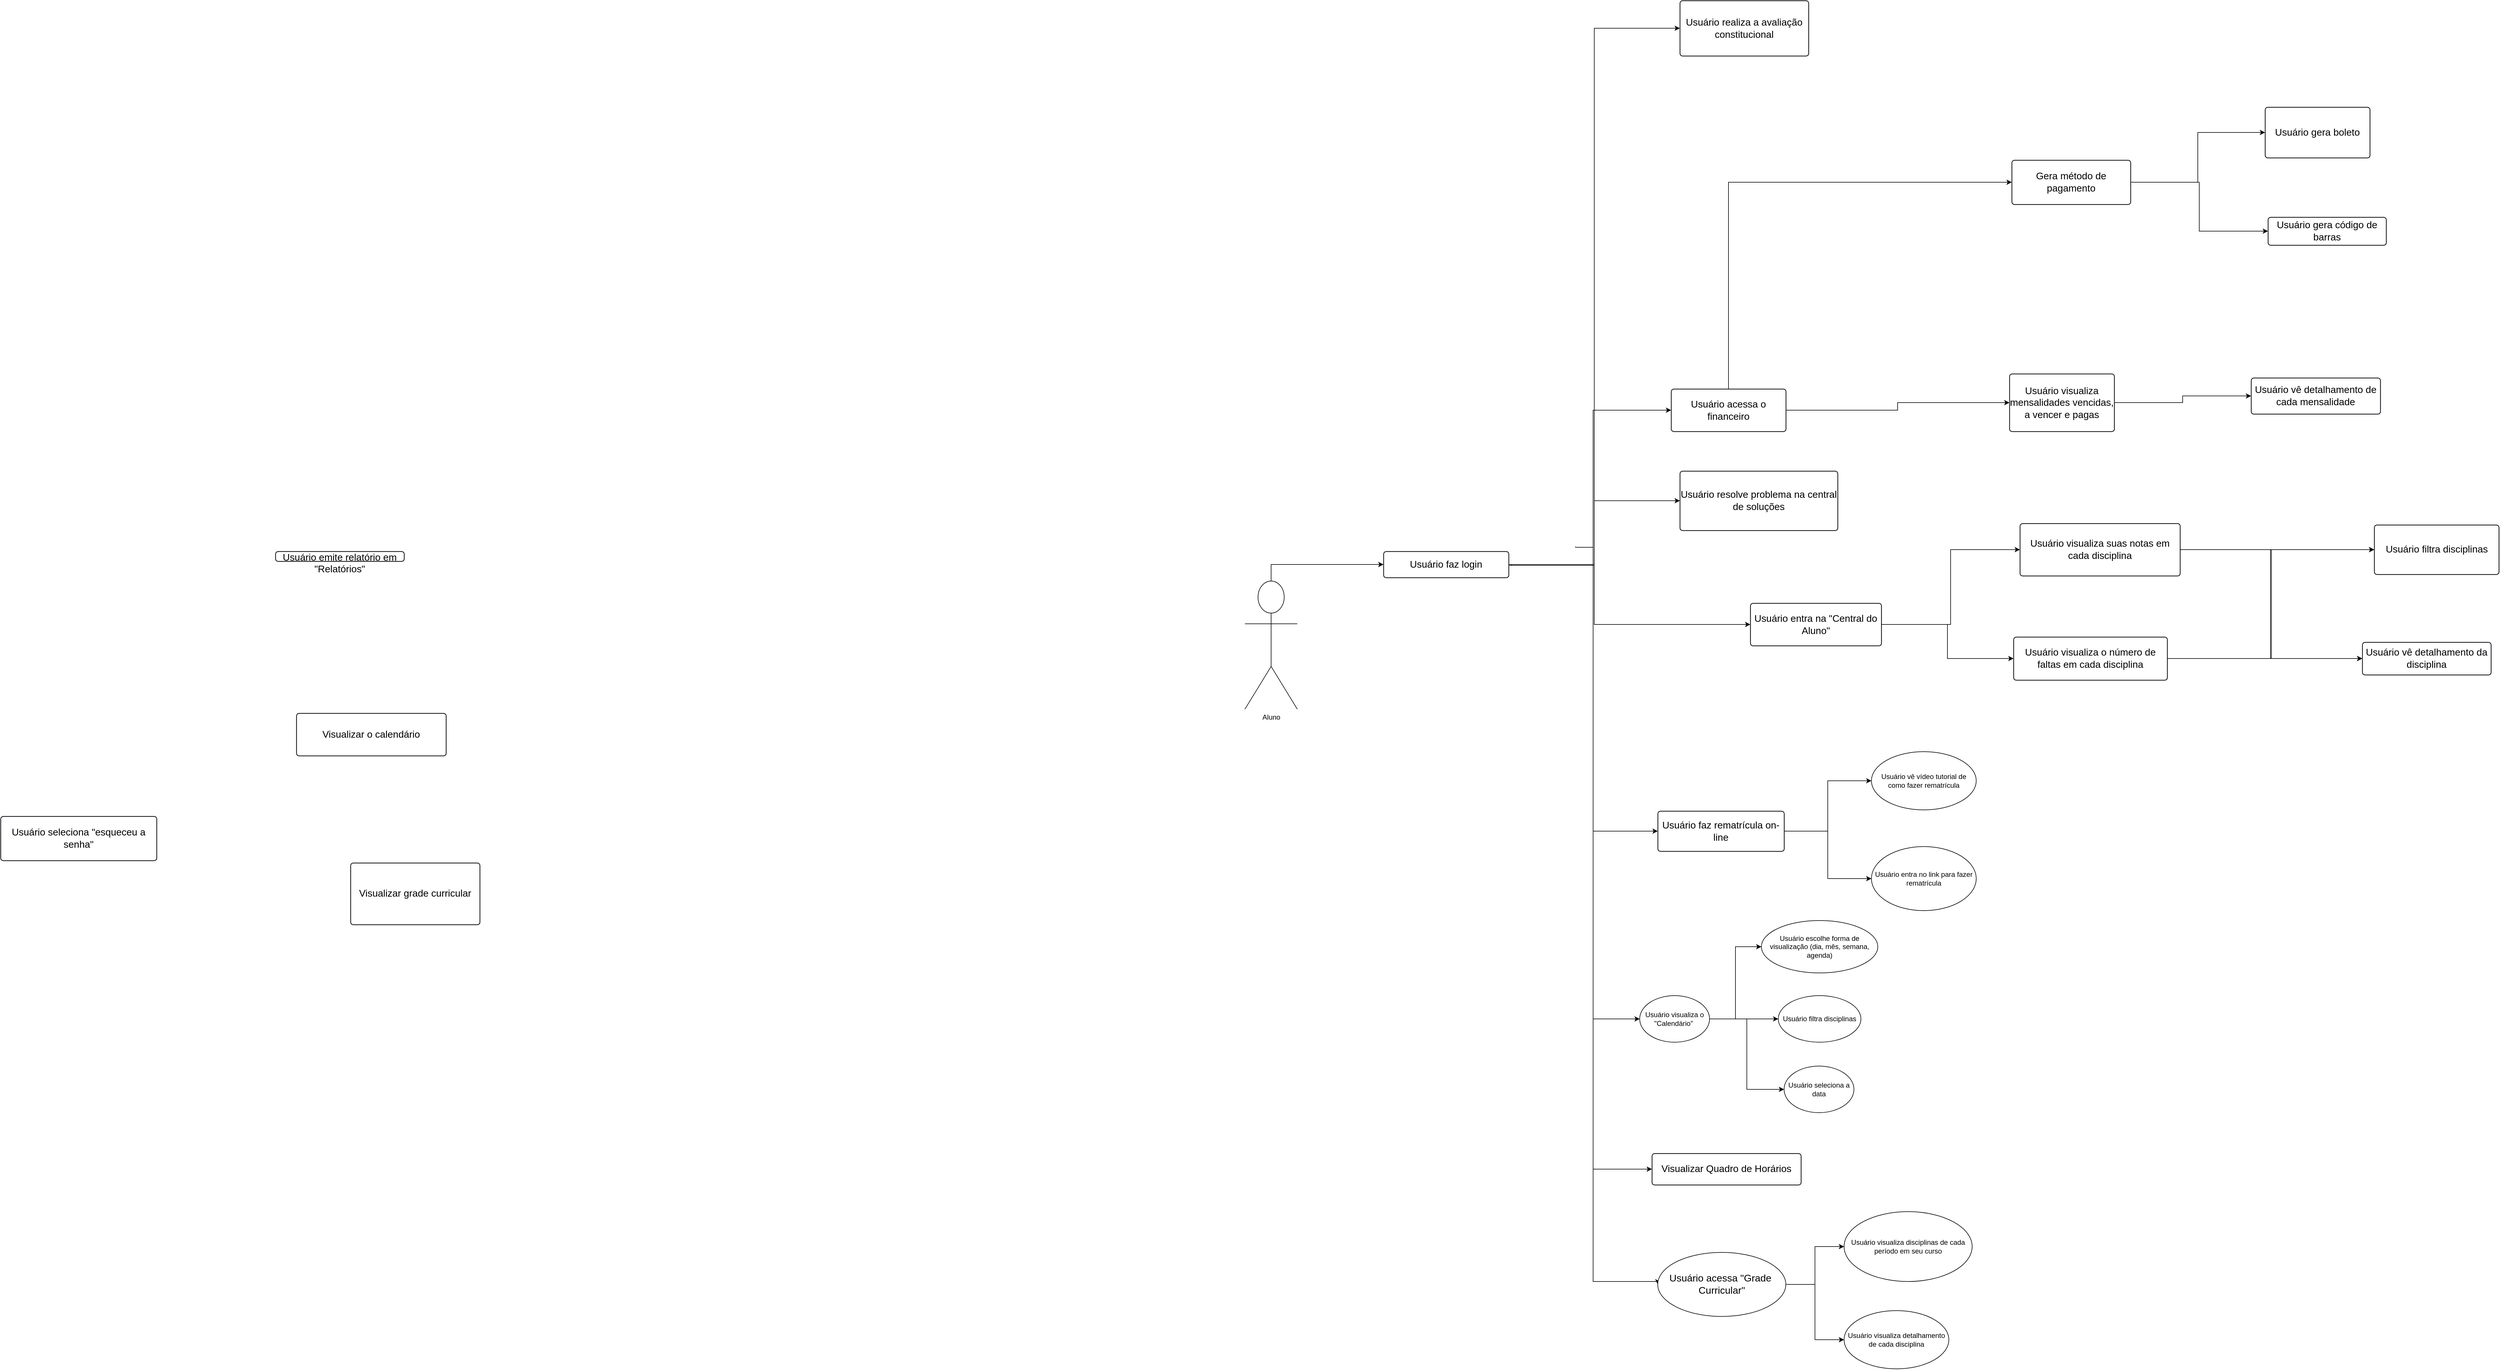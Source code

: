 <mxfile version="24.7.17">
  <diagram name="Página-1" id="IIgTtOmfX2RyDvhCvTBE">
    <mxGraphModel dx="3520" dy="4210" grid="1" gridSize="10" guides="1" tooltips="1" connect="1" arrows="1" fold="1" page="1" pageScale="1" pageWidth="827" pageHeight="1169" math="0" shadow="0">
      <root>
        <mxCell id="0" />
        <mxCell id="1" parent="0" />
        <mxCell id="e5OpwMNv2B2QkPRnAw4D-1" value="" style="html=1;overflow=block;blockSpacing=1;whiteSpace=wrap;ellipse;container=1;pointerEvents=0;collapsible=0;recursiveResize=0;fontSize=13;spacing=0;strokeColor=#unset;fillOpacity=0;rounded=1;absoluteArcSize=1;arcSize=9;fillColor=#000000;strokeWidth=NaN;lucidId=Y.~frDhy4yKe;" vertex="1" parent="1">
          <mxGeometry x="1080" y="-67" width="314" height="140" as="geometry" />
        </mxCell>
        <mxCell id="e5OpwMNv2B2QkPRnAw4D-2" value="" style="html=1;overflow=block;blockSpacing=1;whiteSpace=wrap;ellipse;container=1;pointerEvents=0;collapsible=0;recursiveResize=0;fontSize=13;spacing=0;strokeColor=#unset;fillOpacity=0;rounded=1;absoluteArcSize=1;arcSize=9;fillColor=#000000;strokeWidth=NaN;lucidId=Q~~ft_3wy2R-;" vertex="1" parent="1">
          <mxGeometry x="270" y="-23" width="284" height="103" as="geometry" />
        </mxCell>
        <mxCell id="e5OpwMNv2B2QkPRnAw4D-3" value="" style="html=1;overflow=block;blockSpacing=1;whiteSpace=wrap;ellipse;container=1;pointerEvents=0;collapsible=0;recursiveResize=0;fontSize=13;spacing=0;strokeColor=#unset;fillOpacity=0;rounded=1;absoluteArcSize=1;arcSize=9;fillColor=#000000;strokeWidth=NaN;lucidId=Eaag7vFq_rkK;" vertex="1" parent="1">
          <mxGeometry x="240" y="112" width="358" height="141" as="geometry" />
        </mxCell>
        <mxCell id="e5OpwMNv2B2QkPRnAw4D-4" value="" style="html=1;overflow=block;blockSpacing=1;whiteSpace=wrap;ellipse;container=1;pointerEvents=0;collapsible=0;recursiveResize=0;fontSize=13;spacing=0;strokeColor=#unset;fillOpacity=0;rounded=1;absoluteArcSize=1;arcSize=9;fillColor=#000000;strokeWidth=NaN;lucidId=mcageydQGY9z;" vertex="1" parent="1">
          <mxGeometry x="750" y="-68" width="343" height="142" as="geometry" />
        </mxCell>
        <mxCell id="e5OpwMNv2B2QkPRnAw4D-5" value="" style="html=1;overflow=block;blockSpacing=1;whiteSpace=wrap;ellipse;container=1;pointerEvents=0;collapsible=0;recursiveResize=0;fontSize=13;spacing=0;strokeColor=#unset;fillOpacity=0;rounded=1;absoluteArcSize=1;arcSize=9;fillColor=#000000;strokeWidth=NaN;lucidId=ddagG1QzPClm;" vertex="1" parent="1">
          <mxGeometry x="2115" y="154" width="296" height="133" as="geometry" />
        </mxCell>
        <mxCell id="e5OpwMNv2B2QkPRnAw4D-6" value="" style="html=1;overflow=block;blockSpacing=1;whiteSpace=wrap;ellipse;container=1;pointerEvents=0;collapsible=0;recursiveResize=0;fontSize=13;spacing=0;strokeColor=#unset;fillOpacity=0;rounded=1;absoluteArcSize=1;arcSize=9;fillColor=#000000;strokeWidth=NaN;lucidId=NdagpB1rLRM-;" vertex="1" parent="1">
          <mxGeometry x="2385" y="336" width="341" height="143" as="geometry" />
        </mxCell>
        <mxCell id="e5OpwMNv2B2QkPRnAw4D-7" value="" style="html=1;overflow=block;blockSpacing=1;whiteSpace=wrap;ellipse;container=1;pointerEvents=0;collapsible=0;recursiveResize=0;fontSize=13;spacing=0;strokeColor=#unset;fillOpacity=0;rounded=1;absoluteArcSize=1;arcSize=9;fillColor=#000000;strokeWidth=NaN;lucidId=jeagK1TZLon7;" vertex="1" parent="1">
          <mxGeometry x="3090" y="214" width="289" height="143" as="geometry" />
        </mxCell>
        <mxCell id="e5OpwMNv2B2QkPRnAw4D-8" value="" style="html=1;overflow=block;blockSpacing=1;whiteSpace=wrap;ellipse;container=1;pointerEvents=0;collapsible=0;recursiveResize=0;fontSize=13;spacing=0;strokeColor=#unset;fillOpacity=0;rounded=1;absoluteArcSize=1;arcSize=9;fillColor=#000000;strokeWidth=NaN;lucidId=RfagXSF.b_IG;" vertex="1" parent="1">
          <mxGeometry x="3585" y="-373" width="367" height="172" as="geometry" />
        </mxCell>
        <mxCell id="e5OpwMNv2B2QkPRnAw4D-9" value="" style="html=1;overflow=block;blockSpacing=1;whiteSpace=wrap;ellipse;container=1;pointerEvents=0;collapsible=0;recursiveResize=0;fontSize=13;spacing=0;strokeColor=#unset;fillOpacity=0;rounded=1;absoluteArcSize=1;arcSize=9;fillColor=#000000;strokeWidth=NaN;lucidId=-nagajI_LvL3;" vertex="1" parent="1">
          <mxGeometry x="3131" y="-443" width="270" height="122" as="geometry" />
        </mxCell>
        <mxCell id="e5OpwMNv2B2QkPRnAw4D-10" value="" style="html=1;overflow=block;blockSpacing=1;whiteSpace=wrap;ellipse;container=1;pointerEvents=0;collapsible=0;recursiveResize=0;fontSize=13;spacing=0;strokeColor=#unset;fillOpacity=0;rounded=1;absoluteArcSize=1;arcSize=9;fillColor=#000000;strokeWidth=NaN;lucidId=WpagX4FR4gD3;" vertex="1" parent="1">
          <mxGeometry x="3121" y="-608" width="263" height="102" as="geometry" />
        </mxCell>
        <mxCell id="e5OpwMNv2B2QkPRnAw4D-11" value="" style="html=1;overflow=block;blockSpacing=1;whiteSpace=wrap;ellipse;container=1;pointerEvents=0;collapsible=0;recursiveResize=0;fontSize=13;spacing=0;strokeColor=#unset;fillOpacity=0;rounded=1;absoluteArcSize=1;arcSize=9;fillColor=#000000;strokeWidth=NaN;lucidId=PqagYd1Hs4T0;" vertex="1" parent="1">
          <mxGeometry x="2116" y="-615" width="294" height="116" as="geometry" />
        </mxCell>
        <mxCell id="e5OpwMNv2B2QkPRnAw4D-12" value="" style="html=1;overflow=block;blockSpacing=1;whiteSpace=wrap;ellipse;container=1;pointerEvents=0;collapsible=0;recursiveResize=0;fontSize=13;spacing=0;strokeColor=#unset;fillOpacity=0;rounded=1;absoluteArcSize=1;arcSize=9;fillColor=#000000;strokeWidth=NaN;lucidId=uragK32LG8al;" vertex="1" parent="1">
          <mxGeometry x="720" y="-338" width="294" height="133" as="geometry" />
        </mxCell>
        <mxCell id="e5OpwMNv2B2QkPRnAw4D-13" value="" style="html=1;overflow=block;blockSpacing=1;whiteSpace=wrap;ellipse;container=1;pointerEvents=0;collapsible=0;recursiveResize=0;fontSize=13;spacing=0;strokeColor=#unset;fillOpacity=0;rounded=1;absoluteArcSize=1;arcSize=9;fillColor=#000000;strokeWidth=NaN;lucidId=~MagYrt4~OjG;" vertex="1" parent="1">
          <mxGeometry x="4144" y="-1095" width="240" height="109" as="geometry" />
        </mxCell>
        <mxCell id="e5OpwMNv2B2QkPRnAw4D-14" value="" style="html=1;overflow=block;blockSpacing=1;whiteSpace=wrap;ellipse;container=1;pointerEvents=0;collapsible=0;recursiveResize=0;fontSize=13;spacing=0;strokeColor=#unset;fillOpacity=0;rounded=1;absoluteArcSize=1;arcSize=9;fillColor=#000000;strokeWidth=NaN;lucidId=FNagKLXwvpPt;" vertex="1" parent="1">
          <mxGeometry x="4144" y="-891" width="271" height="91" as="geometry" />
        </mxCell>
        <mxCell id="e5OpwMNv2B2QkPRnAw4D-15" value="" style="html=1;overflow=block;blockSpacing=1;whiteSpace=wrap;ellipse;container=1;pointerEvents=0;collapsible=0;recursiveResize=0;fontSize=13;spacing=0;strokeColor=#unset;fillOpacity=0;rounded=1;absoluteArcSize=1;arcSize=9;fillColor=#000000;strokeWidth=NaN;lucidId=ROag3yyd6gWR;" vertex="1" parent="1">
          <mxGeometry x="3705" y="-625" width="240" height="122" as="geometry" />
        </mxCell>
        <mxCell id="e5OpwMNv2B2QkPRnAw4D-16" value="" style="html=1;overflow=block;blockSpacing=1;whiteSpace=wrap;ellipse;container=1;pointerEvents=0;collapsible=0;recursiveResize=0;fontSize=13;spacing=0;strokeColor=#unset;fillOpacity=0;rounded=1;absoluteArcSize=1;arcSize=9;fillColor=#000000;strokeWidth=NaN;lucidId=_PagpBcSsMX9;" vertex="1" parent="1">
          <mxGeometry x="3705" y="-1016" width="272" height="137" as="geometry" />
        </mxCell>
        <mxCell id="e5OpwMNv2B2QkPRnAw4D-17" value="" style="html=1;overflow=block;blockSpacing=1;whiteSpace=wrap;ellipse;container=1;pointerEvents=0;collapsible=0;recursiveResize=0;fontSize=13;spacing=0;strokeColor=#unset;fillOpacity=0;rounded=1;absoluteArcSize=1;arcSize=9;fillColor=#000000;strokeWidth=NaN;lucidId=KSagWHLwqx-Q;" vertex="1" parent="1">
          <mxGeometry x="4099" y="-630" width="296" height="132" as="geometry" />
        </mxCell>
        <mxCell id="e5OpwMNv2B2QkPRnAw4D-18" value="" style="html=1;overflow=block;blockSpacing=1;whiteSpace=wrap;ellipse;container=1;pointerEvents=0;collapsible=0;recursiveResize=0;fontSize=13;spacing=0;strokeColor=#unset;fillOpacity=0;rounded=1;absoluteArcSize=1;arcSize=9;fillColor=#000000;strokeWidth=NaN;lucidId=S.agqyD3YTH9;" vertex="1" parent="1">
          <mxGeometry x="4179" y="-159" width="432" height="250" as="geometry" />
        </mxCell>
        <mxCell id="e5OpwMNv2B2QkPRnAw4D-19" value="" style="html=1;overflow=block;blockSpacing=1;whiteSpace=wrap;ellipse;container=1;pointerEvents=0;collapsible=0;recursiveResize=0;fontSize=13;spacing=0;strokeColor=#unset;fillOpacity=0;rounded=1;absoluteArcSize=1;arcSize=9;fillColor=#000000;strokeWidth=NaN;lucidId=fabg-TmvuDj1;" vertex="1" parent="1">
          <mxGeometry x="3131" y="-232" width="300" height="152" as="geometry" />
        </mxCell>
        <mxCell id="e5OpwMNv2B2QkPRnAw4D-20" style="edgeStyle=orthogonalEdgeStyle;rounded=0;orthogonalLoop=1;jettySize=auto;html=1;exitX=1;exitY=0.5;exitDx=0;exitDy=0;entryX=0;entryY=0.5;entryDx=0;entryDy=0;" edge="1" parent="1" source="e5OpwMNv2B2QkPRnAw4D-28" target="e5OpwMNv2B2QkPRnAw4D-36">
          <mxGeometry relative="1" as="geometry" />
        </mxCell>
        <mxCell id="e5OpwMNv2B2QkPRnAw4D-21" style="edgeStyle=orthogonalEdgeStyle;rounded=0;orthogonalLoop=1;jettySize=auto;html=1;exitX=1;exitY=0.5;exitDx=0;exitDy=0;entryX=0;entryY=0.5;entryDx=0;entryDy=0;" edge="1" parent="1" source="e5OpwMNv2B2QkPRnAw4D-28" target="e5OpwMNv2B2QkPRnAw4D-39">
          <mxGeometry relative="1" as="geometry">
            <Array as="points">
              <mxPoint x="3020" y="-261" />
              <mxPoint x="3020" y="-526" />
            </Array>
          </mxGeometry>
        </mxCell>
        <mxCell id="e5OpwMNv2B2QkPRnAw4D-22" style="edgeStyle=orthogonalEdgeStyle;rounded=0;orthogonalLoop=1;jettySize=auto;html=1;exitX=1;exitY=0.25;exitDx=0;exitDy=0;entryX=0;entryY=0.5;entryDx=0;entryDy=0;" edge="1" parent="1" source="e5OpwMNv2B2QkPRnAw4D-28" target="e5OpwMNv2B2QkPRnAw4D-67">
          <mxGeometry relative="1" as="geometry">
            <Array as="points">
              <mxPoint x="2875" y="-260" />
              <mxPoint x="3022" y="-260" />
              <mxPoint x="3022" y="-158" />
            </Array>
          </mxGeometry>
        </mxCell>
        <mxCell id="e5OpwMNv2B2QkPRnAw4D-23" style="edgeStyle=orthogonalEdgeStyle;rounded=0;orthogonalLoop=1;jettySize=auto;html=1;exitX=1;exitY=0.5;exitDx=0;exitDy=0;entryX=0;entryY=0.5;entryDx=0;entryDy=0;" edge="1" parent="1" source="e5OpwMNv2B2QkPRnAw4D-28" target="e5OpwMNv2B2QkPRnAw4D-35">
          <mxGeometry relative="1" as="geometry">
            <Array as="points">
              <mxPoint x="3020" y="-261" />
              <mxPoint x="3020" y="197" />
            </Array>
          </mxGeometry>
        </mxCell>
        <mxCell id="e5OpwMNv2B2QkPRnAw4D-24" style="edgeStyle=orthogonalEdgeStyle;rounded=0;orthogonalLoop=1;jettySize=auto;html=1;exitX=1;exitY=0.5;exitDx=0;exitDy=0;entryX=0;entryY=0.5;entryDx=0;entryDy=0;" edge="1" parent="1" source="e5OpwMNv2B2QkPRnAw4D-28" target="e5OpwMNv2B2QkPRnAw4D-57">
          <mxGeometry relative="1" as="geometry">
            <Array as="points">
              <mxPoint x="3020" y="-261" />
              <mxPoint x="3020" y="519" />
            </Array>
          </mxGeometry>
        </mxCell>
        <mxCell id="e5OpwMNv2B2QkPRnAw4D-25" style="edgeStyle=orthogonalEdgeStyle;rounded=0;orthogonalLoop=1;jettySize=auto;html=1;entryX=0;entryY=0.5;entryDx=0;entryDy=0;" edge="1" parent="1" target="e5OpwMNv2B2QkPRnAw4D-32">
          <mxGeometry relative="1" as="geometry">
            <mxPoint x="2880" y="-261" as="sourcePoint" />
            <Array as="points">
              <mxPoint x="3020" y="-260" />
              <mxPoint x="3020" y="777" />
            </Array>
          </mxGeometry>
        </mxCell>
        <mxCell id="e5OpwMNv2B2QkPRnAw4D-26" style="edgeStyle=orthogonalEdgeStyle;rounded=0;orthogonalLoop=1;jettySize=auto;html=1;exitX=1;exitY=0.25;exitDx=0;exitDy=0;entryX=0;entryY=0.5;entryDx=0;entryDy=0;" edge="1" parent="1" target="e5OpwMNv2B2QkPRnAw4D-76">
          <mxGeometry relative="1" as="geometry">
            <mxPoint x="2990" y="-292.37" as="sourcePoint" />
            <mxPoint x="3149" y="900.38" as="targetPoint" />
            <Array as="points">
              <mxPoint x="3020" y="-291" />
              <mxPoint x="3020" y="970" />
              <mxPoint x="3131" y="970" />
            </Array>
          </mxGeometry>
        </mxCell>
        <mxCell id="e5OpwMNv2B2QkPRnAw4D-27" style="edgeStyle=orthogonalEdgeStyle;rounded=0;orthogonalLoop=1;jettySize=auto;html=1;exitX=1;exitY=0.5;exitDx=0;exitDy=0;entryX=0;entryY=0.5;entryDx=0;entryDy=0;" edge="1" parent="1" source="e5OpwMNv2B2QkPRnAw4D-28" target="e5OpwMNv2B2QkPRnAw4D-40">
          <mxGeometry relative="1" as="geometry" />
        </mxCell>
        <mxCell id="e5OpwMNv2B2QkPRnAw4D-28" value="Usuário faz login" style="html=1;overflow=block;blockSpacing=1;whiteSpace=wrap;fontSize=16.7;spacing=0;strokeColor=#282c33;strokeOpacity=100;fillOpacity=100;rounded=1;absoluteArcSize=1;arcSize=9;fillColor=#ffffff;strokeWidth=1.5;lucidId=R~~fp7Px24~a;" vertex="1" parent="1">
          <mxGeometry x="2660" y="-284" width="215" height="45" as="geometry" />
        </mxCell>
        <mxCell id="e5OpwMNv2B2QkPRnAw4D-29" value="Usuário seleciona &quot;esqueceu a senha&quot;" style="html=1;overflow=block;blockSpacing=1;whiteSpace=wrap;fontSize=16.7;spacing=0;strokeColor=#282c33;strokeOpacity=100;fillOpacity=100;rounded=1;absoluteArcSize=1;arcSize=9;fillColor=#ffffff;strokeWidth=1.5;lucidId=Gaag.V0q0CBY;" vertex="1" parent="1">
          <mxGeometry x="285" y="171" width="268" height="76" as="geometry" />
        </mxCell>
        <mxCell id="e5OpwMNv2B2QkPRnAw4D-30" value="Visualizar o calendário" style="html=1;overflow=block;blockSpacing=1;whiteSpace=wrap;fontSize=16.7;spacing=0;strokeColor=#282c33;strokeOpacity=100;fillOpacity=100;rounded=1;absoluteArcSize=1;arcSize=9;fillColor=#ffffff;strokeWidth=1.5;lucidId=ncag5nSuH~FQ;" vertex="1" parent="1">
          <mxGeometry x="793" y="-6" width="257" height="73" as="geometry" />
        </mxCell>
        <mxCell id="e5OpwMNv2B2QkPRnAw4D-31" value="Visualizar grade curricular" style="html=1;overflow=block;blockSpacing=1;whiteSpace=wrap;fontSize=16.7;spacing=0;strokeColor=#282c33;strokeOpacity=100;fillOpacity=100;rounded=1;absoluteArcSize=1;arcSize=9;fillColor=#ffffff;strokeWidth=1.5;lucidId=edagFw2vyw.m;" vertex="1" parent="1">
          <mxGeometry x="886" y="251" width="222" height="106" as="geometry" />
        </mxCell>
        <mxCell id="e5OpwMNv2B2QkPRnAw4D-32" value="Visualizar Quadro de Horários" style="html=1;overflow=block;blockSpacing=1;whiteSpace=wrap;fontSize=16.7;spacing=0;strokeColor=#282c33;strokeOpacity=100;fillOpacity=100;rounded=1;absoluteArcSize=1;arcSize=9;fillColor=#ffffff;strokeWidth=1.5;lucidId=OdageunkFL4_;" vertex="1" parent="1">
          <mxGeometry x="3121" y="750" width="256" height="54" as="geometry" />
        </mxCell>
        <mxCell id="e5OpwMNv2B2QkPRnAw4D-33" style="edgeStyle=orthogonalEdgeStyle;rounded=0;orthogonalLoop=1;jettySize=auto;html=1;exitX=1;exitY=0.5;exitDx=0;exitDy=0;entryX=0;entryY=0.5;entryDx=0;entryDy=0;" edge="1" parent="1" source="e5OpwMNv2B2QkPRnAw4D-35" target="e5OpwMNv2B2QkPRnAw4D-50">
          <mxGeometry relative="1" as="geometry" />
        </mxCell>
        <mxCell id="e5OpwMNv2B2QkPRnAw4D-34" style="edgeStyle=orthogonalEdgeStyle;rounded=0;orthogonalLoop=1;jettySize=auto;html=1;exitX=1;exitY=0.5;exitDx=0;exitDy=0;" edge="1" parent="1" source="e5OpwMNv2B2QkPRnAw4D-35" target="e5OpwMNv2B2QkPRnAw4D-51">
          <mxGeometry relative="1" as="geometry" />
        </mxCell>
        <mxCell id="e5OpwMNv2B2QkPRnAw4D-35" value="Usuário faz rematrícula on-line" style="html=1;overflow=block;blockSpacing=1;whiteSpace=wrap;fontSize=16.7;spacing=0;strokeColor=#282c33;strokeOpacity=100;fillOpacity=100;rounded=1;absoluteArcSize=1;arcSize=9;fillColor=#ffffff;strokeWidth=1.5;lucidId=keagAF9mJs9q;" vertex="1" parent="1">
          <mxGeometry x="3131" y="162" width="217" height="69" as="geometry" />
        </mxCell>
        <mxCell id="e5OpwMNv2B2QkPRnAw4D-36" value="Usuário resolve problema na central de soluções" style="html=1;overflow=block;blockSpacing=1;whiteSpace=wrap;fontSize=16.7;spacing=0;strokeColor=#282c33;strokeOpacity=100;fillOpacity=100;rounded=1;absoluteArcSize=1;arcSize=9;fillColor=#ffffff;strokeWidth=1.5;lucidId=aoag3U4Fi8WB;" vertex="1" parent="1">
          <mxGeometry x="3169" y="-422" width="271" height="102" as="geometry" />
        </mxCell>
        <mxCell id="e5OpwMNv2B2QkPRnAw4D-37" style="edgeStyle=orthogonalEdgeStyle;rounded=0;orthogonalLoop=1;jettySize=auto;html=1;exitX=0.5;exitY=0;exitDx=0;exitDy=0;entryX=0;entryY=0.5;entryDx=0;entryDy=0;" edge="1" parent="1" source="e5OpwMNv2B2QkPRnAw4D-39" target="e5OpwMNv2B2QkPRnAw4D-48">
          <mxGeometry relative="1" as="geometry" />
        </mxCell>
        <mxCell id="e5OpwMNv2B2QkPRnAw4D-38" style="edgeStyle=orthogonalEdgeStyle;rounded=0;orthogonalLoop=1;jettySize=auto;html=1;exitX=1;exitY=0.5;exitDx=0;exitDy=0;entryX=0;entryY=0.5;entryDx=0;entryDy=0;" edge="1" parent="1" source="e5OpwMNv2B2QkPRnAw4D-39" target="e5OpwMNv2B2QkPRnAw4D-45">
          <mxGeometry relative="1" as="geometry" />
        </mxCell>
        <mxCell id="e5OpwMNv2B2QkPRnAw4D-39" value="Usuário acessa o financeiro" style="html=1;overflow=block;blockSpacing=1;whiteSpace=wrap;fontSize=16.7;spacing=0;strokeColor=#282c33;strokeOpacity=100;fillOpacity=100;rounded=1;absoluteArcSize=1;arcSize=9;fillColor=#ffffff;strokeWidth=1.5;lucidId=XpagvJWb4Kwn;" vertex="1" parent="1">
          <mxGeometry x="3154" y="-563" width="197" height="73" as="geometry" />
        </mxCell>
        <mxCell id="e5OpwMNv2B2QkPRnAw4D-40" value="Usuário realiza a avaliação constitucional" style="html=1;overflow=block;blockSpacing=1;whiteSpace=wrap;fontSize=16.7;spacing=0;strokeColor=#282c33;strokeOpacity=100;fillOpacity=100;rounded=1;absoluteArcSize=1;arcSize=9;fillColor=#ffffff;strokeWidth=1.5;lucidId=QqagB81cPDgH;" vertex="1" parent="1">
          <mxGeometry x="3169" y="-1230" width="221" height="95" as="geometry" />
        </mxCell>
        <mxCell id="e5OpwMNv2B2QkPRnAw4D-41" value="Usuário emite relatório em &quot;Relatórios&quot;" style="html=1;overflow=block;blockSpacing=1;whiteSpace=wrap;fontSize=16.7;spacing=0;strokeColor=#282c33;strokeOpacity=100;fillOpacity=100;rounded=1;absoluteArcSize=1;arcSize=9;fillColor=#ffffff;strokeWidth=1.5;lucidId=wragig0bG9mm;" vertex="1" parent="1">
          <mxGeometry x="757" y="-284" width="221" height="17" as="geometry" />
        </mxCell>
        <mxCell id="e5OpwMNv2B2QkPRnAw4D-42" value="Usuário gera boleto" style="html=1;overflow=block;blockSpacing=1;whiteSpace=wrap;fontSize=16.7;spacing=0;strokeColor=#282c33;strokeOpacity=100;fillOpacity=100;rounded=1;absoluteArcSize=1;arcSize=9;fillColor=#ffffff;strokeWidth=1.5;lucidId=aNagrbmweS1.;" vertex="1" parent="1">
          <mxGeometry x="4174" y="-1047" width="180" height="87" as="geometry" />
        </mxCell>
        <mxCell id="e5OpwMNv2B2QkPRnAw4D-43" value="Usuário gera código de barras" style="html=1;overflow=block;blockSpacing=1;whiteSpace=wrap;fontSize=16.7;spacing=0;strokeColor=#282c33;strokeOpacity=100;fillOpacity=100;rounded=1;absoluteArcSize=1;arcSize=9;fillColor=#ffffff;strokeWidth=1.5;lucidId=GNagwMuWGmXu;" vertex="1" parent="1">
          <mxGeometry x="4179" y="-858" width="203" height="48" as="geometry" />
        </mxCell>
        <mxCell id="e5OpwMNv2B2QkPRnAw4D-44" style="edgeStyle=orthogonalEdgeStyle;rounded=0;orthogonalLoop=1;jettySize=auto;html=1;exitX=1;exitY=0.5;exitDx=0;exitDy=0;entryX=0;entryY=0.5;entryDx=0;entryDy=0;" edge="1" parent="1" source="e5OpwMNv2B2QkPRnAw4D-45" target="e5OpwMNv2B2QkPRnAw4D-49">
          <mxGeometry relative="1" as="geometry" />
        </mxCell>
        <mxCell id="e5OpwMNv2B2QkPRnAw4D-45" value="Usuário visualiza mensalidades vencidas, a vencer e pagas" style="html=1;overflow=block;blockSpacing=1;whiteSpace=wrap;fontSize=16.7;spacing=0;strokeColor=#282c33;strokeOpacity=100;fillOpacity=100;rounded=1;absoluteArcSize=1;arcSize=9;fillColor=#ffffff;strokeWidth=1.5;lucidId=TOagGhvxD3LM;" vertex="1" parent="1">
          <mxGeometry x="3735" y="-589" width="180" height="99" as="geometry" />
        </mxCell>
        <mxCell id="e5OpwMNv2B2QkPRnAw4D-46" style="edgeStyle=orthogonalEdgeStyle;rounded=0;orthogonalLoop=1;jettySize=auto;html=1;exitX=1;exitY=0.5;exitDx=0;exitDy=0;entryX=0;entryY=0.5;entryDx=0;entryDy=0;" edge="1" parent="1" source="e5OpwMNv2B2QkPRnAw4D-48" target="e5OpwMNv2B2QkPRnAw4D-42">
          <mxGeometry relative="1" as="geometry" />
        </mxCell>
        <mxCell id="e5OpwMNv2B2QkPRnAw4D-47" style="edgeStyle=orthogonalEdgeStyle;rounded=0;orthogonalLoop=1;jettySize=auto;html=1;exitX=1;exitY=0.5;exitDx=0;exitDy=0;entryX=0;entryY=0.5;entryDx=0;entryDy=0;" edge="1" parent="1" source="e5OpwMNv2B2QkPRnAw4D-48" target="e5OpwMNv2B2QkPRnAw4D-43">
          <mxGeometry relative="1" as="geometry" />
        </mxCell>
        <mxCell id="e5OpwMNv2B2QkPRnAw4D-48" value="Gera método de pagamento" style="html=1;overflow=block;blockSpacing=1;whiteSpace=wrap;fontSize=16.7;spacing=0;strokeColor=#282c33;strokeOpacity=100;fillOpacity=100;rounded=1;absoluteArcSize=1;arcSize=9;fillColor=#ffffff;strokeWidth=1.5;lucidId=~Pag1-Fd03f6;" vertex="1" parent="1">
          <mxGeometry x="3739" y="-956" width="204" height="76" as="geometry" />
        </mxCell>
        <mxCell id="e5OpwMNv2B2QkPRnAw4D-49" value="Usuário vê detalhamento de cada mensalidade" style="html=1;overflow=block;blockSpacing=1;whiteSpace=wrap;fontSize=16.7;spacing=0;strokeColor=#282c33;strokeOpacity=100;fillOpacity=100;rounded=1;absoluteArcSize=1;arcSize=9;fillColor=#ffffff;strokeWidth=1.5;lucidId=LSagF-fGWhoS;" vertex="1" parent="1">
          <mxGeometry x="4150" y="-582" width="222" height="62" as="geometry" />
        </mxCell>
        <mxCell id="e5OpwMNv2B2QkPRnAw4D-50" value="Usuário vê vídeo tutorial de como fazer rematrícula" style="ellipse;whiteSpace=wrap;html=1;" vertex="1" parent="1">
          <mxGeometry x="3498" y="60" width="180" height="100" as="geometry" />
        </mxCell>
        <mxCell id="e5OpwMNv2B2QkPRnAw4D-51" value="Usuário entra no link para fazer rematrícula" style="ellipse;whiteSpace=wrap;html=1;" vertex="1" parent="1">
          <mxGeometry x="3498" y="223" width="180" height="110" as="geometry" />
        </mxCell>
        <mxCell id="e5OpwMNv2B2QkPRnAw4D-52" style="edgeStyle=orthogonalEdgeStyle;rounded=0;orthogonalLoop=1;jettySize=auto;html=1;exitX=0.5;exitY=0;exitDx=0;exitDy=0;exitPerimeter=0;entryX=0;entryY=0.5;entryDx=0;entryDy=0;" edge="1" parent="1" source="e5OpwMNv2B2QkPRnAw4D-53" target="e5OpwMNv2B2QkPRnAw4D-28">
          <mxGeometry relative="1" as="geometry" />
        </mxCell>
        <mxCell id="e5OpwMNv2B2QkPRnAw4D-53" value="Aluno" style="shape=umlActor;verticalLabelPosition=bottom;verticalAlign=top;html=1;outlineConnect=0;" vertex="1" parent="1">
          <mxGeometry x="2422" y="-233" width="90" height="220" as="geometry" />
        </mxCell>
        <mxCell id="e5OpwMNv2B2QkPRnAw4D-54" style="edgeStyle=orthogonalEdgeStyle;rounded=0;orthogonalLoop=1;jettySize=auto;html=1;exitX=1;exitY=0.5;exitDx=0;exitDy=0;entryX=0;entryY=0.5;entryDx=0;entryDy=0;" edge="1" parent="1" source="e5OpwMNv2B2QkPRnAw4D-57" target="e5OpwMNv2B2QkPRnAw4D-58">
          <mxGeometry relative="1" as="geometry" />
        </mxCell>
        <mxCell id="e5OpwMNv2B2QkPRnAw4D-55" style="edgeStyle=orthogonalEdgeStyle;rounded=0;orthogonalLoop=1;jettySize=auto;html=1;exitX=1;exitY=0.5;exitDx=0;exitDy=0;entryX=0;entryY=0.5;entryDx=0;entryDy=0;" edge="1" parent="1" source="e5OpwMNv2B2QkPRnAw4D-57" target="e5OpwMNv2B2QkPRnAw4D-59">
          <mxGeometry relative="1" as="geometry" />
        </mxCell>
        <mxCell id="e5OpwMNv2B2QkPRnAw4D-56" style="edgeStyle=orthogonalEdgeStyle;rounded=0;orthogonalLoop=1;jettySize=auto;html=1;exitX=1;exitY=0.5;exitDx=0;exitDy=0;entryX=0;entryY=0.5;entryDx=0;entryDy=0;" edge="1" parent="1" source="e5OpwMNv2B2QkPRnAw4D-57" target="e5OpwMNv2B2QkPRnAw4D-60">
          <mxGeometry relative="1" as="geometry" />
        </mxCell>
        <mxCell id="e5OpwMNv2B2QkPRnAw4D-57" value="Usuário visualiza o &quot;Calendário&quot;&amp;nbsp;" style="ellipse;whiteSpace=wrap;html=1;" vertex="1" parent="1">
          <mxGeometry x="3100" y="479" width="120" height="80" as="geometry" />
        </mxCell>
        <mxCell id="e5OpwMNv2B2QkPRnAw4D-58" value="Usuário filtra disciplinas" style="ellipse;whiteSpace=wrap;html=1;" vertex="1" parent="1">
          <mxGeometry x="3338" y="479" width="142" height="80" as="geometry" />
        </mxCell>
        <mxCell id="e5OpwMNv2B2QkPRnAw4D-59" value="Usuário seleciona a data" style="ellipse;whiteSpace=wrap;html=1;" vertex="1" parent="1">
          <mxGeometry x="3348" y="600" width="120" height="80" as="geometry" />
        </mxCell>
        <mxCell id="e5OpwMNv2B2QkPRnAw4D-60" value="Usuário escolhe forma de visualização (dia, mês, semana, agenda)" style="ellipse;whiteSpace=wrap;html=1;" vertex="1" parent="1">
          <mxGeometry x="3309" y="350" width="200" height="90" as="geometry" />
        </mxCell>
        <mxCell id="e5OpwMNv2B2QkPRnAw4D-61" value="Usuário vê detalhamento da disciplina" style="html=1;overflow=block;blockSpacing=1;whiteSpace=wrap;fontSize=16.7;spacing=0;strokeColor=#282c33;strokeOpacity=100;fillOpacity=100;rounded=1;absoluteArcSize=1;arcSize=9;fillColor=#ffffff;strokeWidth=1.5;lucidId=V.agT9hImhcR;" vertex="1" parent="1">
          <mxGeometry x="4341" y="-128" width="221" height="56" as="geometry" />
        </mxCell>
        <mxCell id="e5OpwMNv2B2QkPRnAw4D-62" value="" style="html=1;overflow=block;blockSpacing=1;whiteSpace=wrap;ellipse;container=1;pointerEvents=0;collapsible=0;recursiveResize=0;fontSize=13;spacing=0;strokeColor=#unset;fillOpacity=0;rounded=1;absoluteArcSize=1;arcSize=9;fillColor=#000000;strokeWidth=NaN;lucidId=V_agjKaJFIL0;" vertex="1" parent="1">
          <mxGeometry x="4326" y="-360" width="285" height="122" as="geometry" />
        </mxCell>
        <mxCell id="e5OpwMNv2B2QkPRnAw4D-63" value="Usuário filtra disciplinas" style="html=1;overflow=block;blockSpacing=1;whiteSpace=wrap;fontSize=16.7;spacing=0;strokeColor=#282c33;strokeOpacity=100;fillOpacity=100;rounded=1;absoluteArcSize=1;arcSize=9;fillColor=#ffffff;strokeWidth=1.5;lucidId=X_agms8F3l3b;" vertex="1" parent="e5OpwMNv2B2QkPRnAw4D-62">
          <mxGeometry x="35.5" y="30.5" width="214" height="85" as="geometry" />
        </mxCell>
        <mxCell id="e5OpwMNv2B2QkPRnAw4D-64" value="Usuário visualiza suas notas em cada disciplina" style="html=1;overflow=block;blockSpacing=1;whiteSpace=wrap;fontSize=16.7;spacing=0;strokeColor=#282c33;strokeOpacity=100;fillOpacity=100;rounded=1;absoluteArcSize=1;arcSize=9;fillColor=#ffffff;strokeWidth=1.5;lucidId=TfagR_.VnuLy;" vertex="1" parent="1">
          <mxGeometry x="3753" y="-332" width="275" height="90" as="geometry" />
        </mxCell>
        <mxCell id="e5OpwMNv2B2QkPRnAw4D-65" value="" style="html=1;overflow=block;blockSpacing=1;whiteSpace=wrap;ellipse;container=1;pointerEvents=0;collapsible=0;recursiveResize=0;fontSize=13;spacing=0;strokeColor=#unset;fillOpacity=0;rounded=1;absoluteArcSize=1;arcSize=9;fillColor=#000000;strokeWidth=NaN;lucidId=YeagIgFy~XO2;" vertex="1" parent="1">
          <mxGeometry x="3714" y="-183" width="352" height="153" as="geometry" />
        </mxCell>
        <mxCell id="e5OpwMNv2B2QkPRnAw4D-66" value="Usuário visualiza o número de faltas em cada disciplina" style="html=1;overflow=block;blockSpacing=1;whiteSpace=wrap;fontSize=16.7;spacing=0;strokeColor=#282c33;strokeOpacity=100;fillOpacity=100;rounded=1;absoluteArcSize=1;arcSize=9;fillColor=#ffffff;strokeWidth=1.5;lucidId=Zeag9wcReGp1;" vertex="1" parent="e5OpwMNv2B2QkPRnAw4D-65">
          <mxGeometry x="28" y="46" width="264" height="74" as="geometry" />
        </mxCell>
        <mxCell id="e5OpwMNv2B2QkPRnAw4D-67" value="Usuário entra na &quot;Central do Aluno&quot;" style="html=1;overflow=block;blockSpacing=1;whiteSpace=wrap;fontSize=16.7;spacing=0;strokeColor=#282c33;strokeOpacity=100;fillOpacity=100;rounded=1;absoluteArcSize=1;arcSize=9;fillColor=#ffffff;strokeWidth=1.5;lucidId=iabgqO2KLxVr;" vertex="1" parent="1">
          <mxGeometry x="3290" y="-195" width="225" height="73" as="geometry" />
        </mxCell>
        <mxCell id="e5OpwMNv2B2QkPRnAw4D-68" style="edgeStyle=orthogonalEdgeStyle;rounded=0;orthogonalLoop=1;jettySize=auto;html=1;exitX=1;exitY=0.5;exitDx=0;exitDy=0;entryX=0;entryY=0.5;entryDx=0;entryDy=0;" edge="1" parent="1" source="e5OpwMNv2B2QkPRnAw4D-66" target="e5OpwMNv2B2QkPRnAw4D-61">
          <mxGeometry relative="1" as="geometry" />
        </mxCell>
        <mxCell id="e5OpwMNv2B2QkPRnAw4D-69" style="edgeStyle=orthogonalEdgeStyle;rounded=0;orthogonalLoop=1;jettySize=auto;html=1;exitX=1;exitY=0.5;exitDx=0;exitDy=0;entryX=0;entryY=0.5;entryDx=0;entryDy=0;" edge="1" parent="1" source="e5OpwMNv2B2QkPRnAw4D-64" target="e5OpwMNv2B2QkPRnAw4D-61">
          <mxGeometry relative="1" as="geometry" />
        </mxCell>
        <mxCell id="e5OpwMNv2B2QkPRnAw4D-70" style="edgeStyle=orthogonalEdgeStyle;rounded=0;orthogonalLoop=1;jettySize=auto;html=1;exitX=1;exitY=0.5;exitDx=0;exitDy=0;entryX=0;entryY=0.5;entryDx=0;entryDy=0;" edge="1" parent="1" source="e5OpwMNv2B2QkPRnAw4D-64" target="e5OpwMNv2B2QkPRnAw4D-63">
          <mxGeometry relative="1" as="geometry" />
        </mxCell>
        <mxCell id="e5OpwMNv2B2QkPRnAw4D-71" style="edgeStyle=orthogonalEdgeStyle;rounded=0;orthogonalLoop=1;jettySize=auto;html=1;exitX=1;exitY=0.5;exitDx=0;exitDy=0;entryX=0;entryY=0.5;entryDx=0;entryDy=0;" edge="1" parent="1" source="e5OpwMNv2B2QkPRnAw4D-66" target="e5OpwMNv2B2QkPRnAw4D-63">
          <mxGeometry relative="1" as="geometry" />
        </mxCell>
        <mxCell id="e5OpwMNv2B2QkPRnAw4D-72" style="edgeStyle=orthogonalEdgeStyle;rounded=0;orthogonalLoop=1;jettySize=auto;html=1;exitX=1;exitY=0.5;exitDx=0;exitDy=0;entryX=0;entryY=0.5;entryDx=0;entryDy=0;" edge="1" parent="1" source="e5OpwMNv2B2QkPRnAw4D-67" target="e5OpwMNv2B2QkPRnAw4D-64">
          <mxGeometry relative="1" as="geometry" />
        </mxCell>
        <mxCell id="e5OpwMNv2B2QkPRnAw4D-73" style="edgeStyle=orthogonalEdgeStyle;rounded=0;orthogonalLoop=1;jettySize=auto;html=1;exitX=1;exitY=0.5;exitDx=0;exitDy=0;entryX=0;entryY=0.5;entryDx=0;entryDy=0;" edge="1" parent="1" source="e5OpwMNv2B2QkPRnAw4D-67" target="e5OpwMNv2B2QkPRnAw4D-66">
          <mxGeometry relative="1" as="geometry" />
        </mxCell>
        <mxCell id="e5OpwMNv2B2QkPRnAw4D-74" style="edgeStyle=orthogonalEdgeStyle;rounded=0;orthogonalLoop=1;jettySize=auto;html=1;exitX=1;exitY=0.5;exitDx=0;exitDy=0;entryX=0;entryY=0.5;entryDx=0;entryDy=0;" edge="1" parent="1" source="e5OpwMNv2B2QkPRnAw4D-76" target="e5OpwMNv2B2QkPRnAw4D-77">
          <mxGeometry relative="1" as="geometry" />
        </mxCell>
        <mxCell id="e5OpwMNv2B2QkPRnAw4D-75" style="edgeStyle=orthogonalEdgeStyle;rounded=0;orthogonalLoop=1;jettySize=auto;html=1;exitX=1;exitY=0.5;exitDx=0;exitDy=0;entryX=0;entryY=0.5;entryDx=0;entryDy=0;" edge="1" parent="1" source="e5OpwMNv2B2QkPRnAw4D-76" target="e5OpwMNv2B2QkPRnAw4D-78">
          <mxGeometry relative="1" as="geometry" />
        </mxCell>
        <mxCell id="e5OpwMNv2B2QkPRnAw4D-76" value="&lt;font style=&quot;font-size: 17px;&quot;&gt;Usuário acessa &quot;Grade&amp;nbsp; Curricular&quot;&lt;/font&gt;" style="ellipse;whiteSpace=wrap;html=1;" vertex="1" parent="1">
          <mxGeometry x="3131" y="920" width="220" height="110" as="geometry" />
        </mxCell>
        <mxCell id="e5OpwMNv2B2QkPRnAw4D-77" value="Usuário visualiza disciplinas de cada período em seu curso" style="ellipse;whiteSpace=wrap;html=1;" vertex="1" parent="1">
          <mxGeometry x="3451" y="850" width="220" height="120" as="geometry" />
        </mxCell>
        <mxCell id="e5OpwMNv2B2QkPRnAw4D-78" value="Usuário visualiza detalhamento de cada disciplina" style="ellipse;whiteSpace=wrap;html=1;" vertex="1" parent="1">
          <mxGeometry x="3451" y="1020" width="180" height="100" as="geometry" />
        </mxCell>
      </root>
    </mxGraphModel>
  </diagram>
</mxfile>
